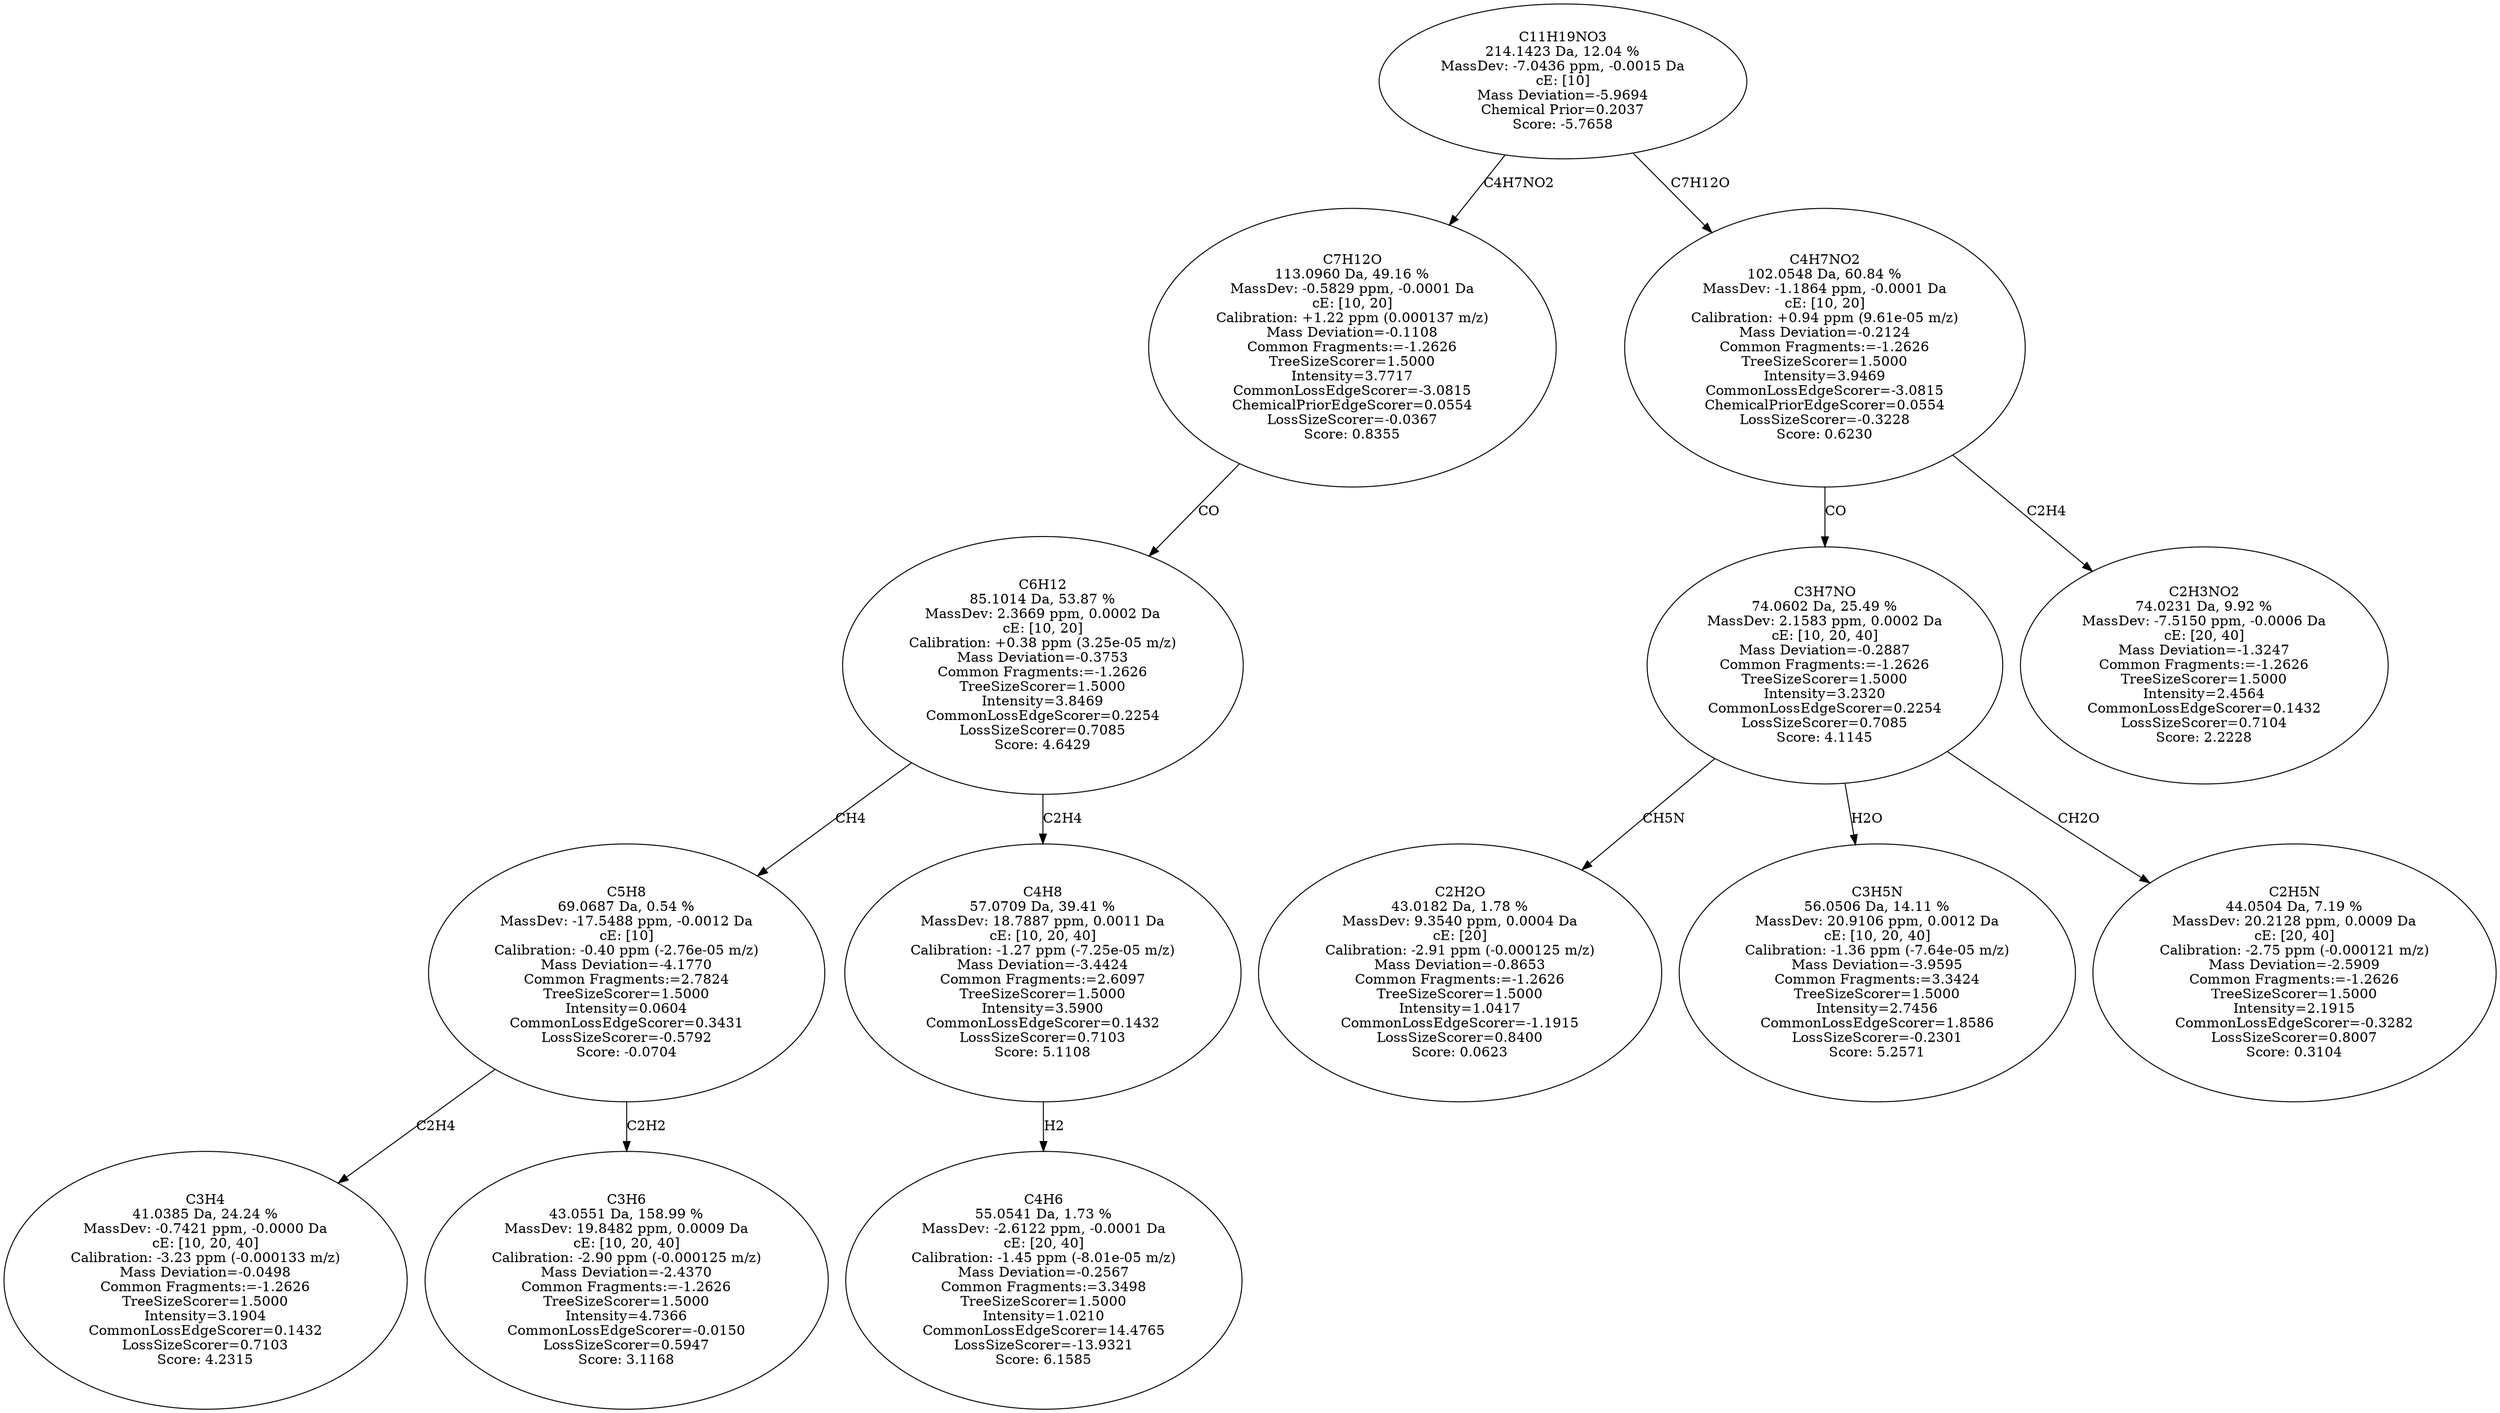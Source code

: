 strict digraph {
v1 [label="C3H4\n41.0385 Da, 24.24 %\nMassDev: -0.7421 ppm, -0.0000 Da\ncE: [10, 20, 40]\nCalibration: -3.23 ppm (-0.000133 m/z)\nMass Deviation=-0.0498\nCommon Fragments:=-1.2626\nTreeSizeScorer=1.5000\nIntensity=3.1904\nCommonLossEdgeScorer=0.1432\nLossSizeScorer=0.7103\nScore: 4.2315"];
v2 [label="C3H6\n43.0551 Da, 158.99 %\nMassDev: 19.8482 ppm, 0.0009 Da\ncE: [10, 20, 40]\nCalibration: -2.90 ppm (-0.000125 m/z)\nMass Deviation=-2.4370\nCommon Fragments:=-1.2626\nTreeSizeScorer=1.5000\nIntensity=4.7366\nCommonLossEdgeScorer=-0.0150\nLossSizeScorer=0.5947\nScore: 3.1168"];
v3 [label="C5H8\n69.0687 Da, 0.54 %\nMassDev: -17.5488 ppm, -0.0012 Da\ncE: [10]\nCalibration: -0.40 ppm (-2.76e-05 m/z)\nMass Deviation=-4.1770\nCommon Fragments:=2.7824\nTreeSizeScorer=1.5000\nIntensity=0.0604\nCommonLossEdgeScorer=0.3431\nLossSizeScorer=-0.5792\nScore: -0.0704"];
v4 [label="C4H6\n55.0541 Da, 1.73 %\nMassDev: -2.6122 ppm, -0.0001 Da\ncE: [20, 40]\nCalibration: -1.45 ppm (-8.01e-05 m/z)\nMass Deviation=-0.2567\nCommon Fragments:=3.3498\nTreeSizeScorer=1.5000\nIntensity=1.0210\nCommonLossEdgeScorer=14.4765\nLossSizeScorer=-13.9321\nScore: 6.1585"];
v5 [label="C4H8\n57.0709 Da, 39.41 %\nMassDev: 18.7887 ppm, 0.0011 Da\ncE: [10, 20, 40]\nCalibration: -1.27 ppm (-7.25e-05 m/z)\nMass Deviation=-3.4424\nCommon Fragments:=2.6097\nTreeSizeScorer=1.5000\nIntensity=3.5900\nCommonLossEdgeScorer=0.1432\nLossSizeScorer=0.7103\nScore: 5.1108"];
v6 [label="C6H12\n85.1014 Da, 53.87 %\nMassDev: 2.3669 ppm, 0.0002 Da\ncE: [10, 20]\nCalibration: +0.38 ppm (3.25e-05 m/z)\nMass Deviation=-0.3753\nCommon Fragments:=-1.2626\nTreeSizeScorer=1.5000\nIntensity=3.8469\nCommonLossEdgeScorer=0.2254\nLossSizeScorer=0.7085\nScore: 4.6429"];
v7 [label="C7H12O\n113.0960 Da, 49.16 %\nMassDev: -0.5829 ppm, -0.0001 Da\ncE: [10, 20]\nCalibration: +1.22 ppm (0.000137 m/z)\nMass Deviation=-0.1108\nCommon Fragments:=-1.2626\nTreeSizeScorer=1.5000\nIntensity=3.7717\nCommonLossEdgeScorer=-3.0815\nChemicalPriorEdgeScorer=0.0554\nLossSizeScorer=-0.0367\nScore: 0.8355"];
v8 [label="C2H2O\n43.0182 Da, 1.78 %\nMassDev: 9.3540 ppm, 0.0004 Da\ncE: [20]\nCalibration: -2.91 ppm (-0.000125 m/z)\nMass Deviation=-0.8653\nCommon Fragments:=-1.2626\nTreeSizeScorer=1.5000\nIntensity=1.0417\nCommonLossEdgeScorer=-1.1915\nLossSizeScorer=0.8400\nScore: 0.0623"];
v9 [label="C3H5N\n56.0506 Da, 14.11 %\nMassDev: 20.9106 ppm, 0.0012 Da\ncE: [10, 20, 40]\nCalibration: -1.36 ppm (-7.64e-05 m/z)\nMass Deviation=-3.9595\nCommon Fragments:=3.3424\nTreeSizeScorer=1.5000\nIntensity=2.7456\nCommonLossEdgeScorer=1.8586\nLossSizeScorer=-0.2301\nScore: 5.2571"];
v10 [label="C2H5N\n44.0504 Da, 7.19 %\nMassDev: 20.2128 ppm, 0.0009 Da\ncE: [20, 40]\nCalibration: -2.75 ppm (-0.000121 m/z)\nMass Deviation=-2.5909\nCommon Fragments:=-1.2626\nTreeSizeScorer=1.5000\nIntensity=2.1915\nCommonLossEdgeScorer=-0.3282\nLossSizeScorer=0.8007\nScore: 0.3104"];
v11 [label="C3H7NO\n74.0602 Da, 25.49 %\nMassDev: 2.1583 ppm, 0.0002 Da\ncE: [10, 20, 40]\nMass Deviation=-0.2887\nCommon Fragments:=-1.2626\nTreeSizeScorer=1.5000\nIntensity=3.2320\nCommonLossEdgeScorer=0.2254\nLossSizeScorer=0.7085\nScore: 4.1145"];
v12 [label="C2H3NO2\n74.0231 Da, 9.92 %\nMassDev: -7.5150 ppm, -0.0006 Da\ncE: [20, 40]\nMass Deviation=-1.3247\nCommon Fragments:=-1.2626\nTreeSizeScorer=1.5000\nIntensity=2.4564\nCommonLossEdgeScorer=0.1432\nLossSizeScorer=0.7104\nScore: 2.2228"];
v13 [label="C4H7NO2\n102.0548 Da, 60.84 %\nMassDev: -1.1864 ppm, -0.0001 Da\ncE: [10, 20]\nCalibration: +0.94 ppm (9.61e-05 m/z)\nMass Deviation=-0.2124\nCommon Fragments:=-1.2626\nTreeSizeScorer=1.5000\nIntensity=3.9469\nCommonLossEdgeScorer=-3.0815\nChemicalPriorEdgeScorer=0.0554\nLossSizeScorer=-0.3228\nScore: 0.6230"];
v14 [label="C11H19NO3\n214.1423 Da, 12.04 %\nMassDev: -7.0436 ppm, -0.0015 Da\ncE: [10]\nMass Deviation=-5.9694\nChemical Prior=0.2037\nScore: -5.7658"];
v3 -> v1 [label="C2H4"];
v3 -> v2 [label="C2H2"];
v6 -> v3 [label="CH4"];
v5 -> v4 [label="H2"];
v6 -> v5 [label="C2H4"];
v7 -> v6 [label="CO"];
v14 -> v7 [label="C4H7NO2"];
v11 -> v8 [label="CH5N"];
v11 -> v9 [label="H2O"];
v11 -> v10 [label="CH2O"];
v13 -> v11 [label="CO"];
v13 -> v12 [label="C2H4"];
v14 -> v13 [label="C7H12O"];
}